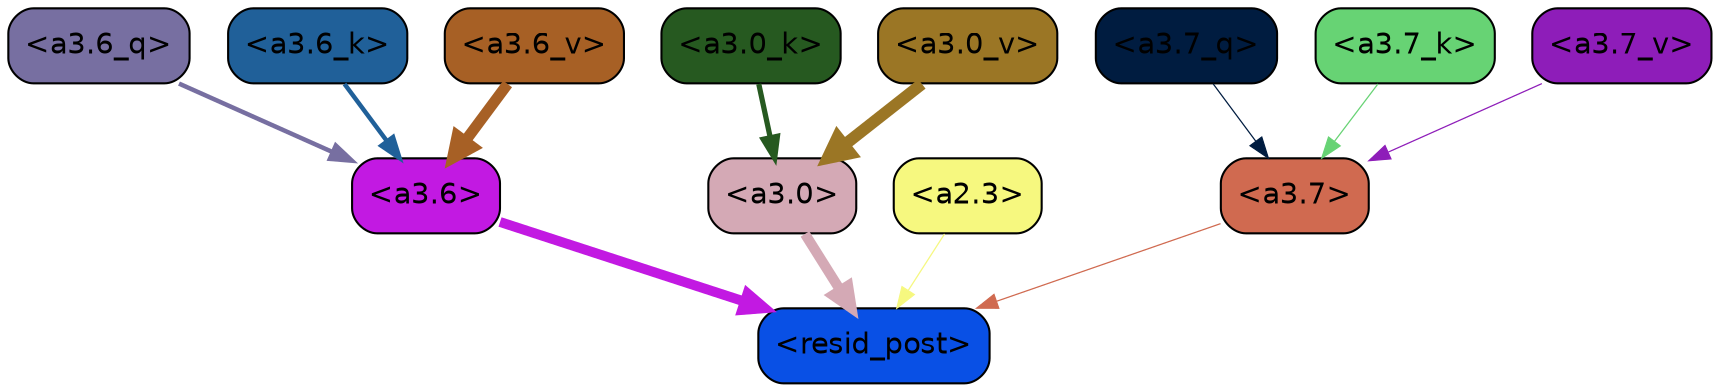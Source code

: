 strict digraph "" {
	graph [bgcolor=transparent,
		layout=dot,
		overlap=false,
		splines=true
	];
	"<a3.7>"	[color=black,
		fillcolor="#d06a50",
		fontname=Helvetica,
		shape=box,
		style="filled, rounded"];
	"<resid_post>"	[color=black,
		fillcolor="#0950e5",
		fontname=Helvetica,
		shape=box,
		style="filled, rounded"];
	"<a3.7>" -> "<resid_post>"	[color="#d06a50",
		penwidth=0.6];
	"<a3.6>"	[color=black,
		fillcolor="#c219e2",
		fontname=Helvetica,
		shape=box,
		style="filled, rounded"];
	"<a3.6>" -> "<resid_post>"	[color="#c219e2",
		penwidth=4.746312499046326];
	"<a3.0>"	[color=black,
		fillcolor="#d4a9b5",
		fontname=Helvetica,
		shape=box,
		style="filled, rounded"];
	"<a3.0>" -> "<resid_post>"	[color="#d4a9b5",
		penwidth=4.896343111991882];
	"<a2.3>"	[color=black,
		fillcolor="#f6f87f",
		fontname=Helvetica,
		shape=box,
		style="filled, rounded"];
	"<a2.3>" -> "<resid_post>"	[color="#f6f87f",
		penwidth=0.6];
	"<a3.7_q>"	[color=black,
		fillcolor="#001c40",
		fontname=Helvetica,
		shape=box,
		style="filled, rounded"];
	"<a3.7_q>" -> "<a3.7>"	[color="#001c40",
		penwidth=0.6];
	"<a3.6_q>"	[color=black,
		fillcolor="#776fa1",
		fontname=Helvetica,
		shape=box,
		style="filled, rounded"];
	"<a3.6_q>" -> "<a3.6>"	[color="#776fa1",
		penwidth=2.160832464694977];
	"<a3.7_k>"	[color=black,
		fillcolor="#67d374",
		fontname=Helvetica,
		shape=box,
		style="filled, rounded"];
	"<a3.7_k>" -> "<a3.7>"	[color="#67d374",
		penwidth=0.6];
	"<a3.6_k>"	[color=black,
		fillcolor="#206099",
		fontname=Helvetica,
		shape=box,
		style="filled, rounded"];
	"<a3.6_k>" -> "<a3.6>"	[color="#206099",
		penwidth=2.13908451795578];
	"<a3.0_k>"	[color=black,
		fillcolor="#265920",
		fontname=Helvetica,
		shape=box,
		style="filled, rounded"];
	"<a3.0_k>" -> "<a3.0>"	[color="#265920",
		penwidth=2.520303964614868];
	"<a3.7_v>"	[color=black,
		fillcolor="#8e1db9",
		fontname=Helvetica,
		shape=box,
		style="filled, rounded"];
	"<a3.7_v>" -> "<a3.7>"	[color="#8e1db9",
		penwidth=0.6];
	"<a3.6_v>"	[color=black,
		fillcolor="#a76025",
		fontname=Helvetica,
		shape=box,
		style="filled, rounded"];
	"<a3.6_v>" -> "<a3.6>"	[color="#a76025",
		penwidth=5.297133803367615];
	"<a3.0_v>"	[color=black,
		fillcolor="#9b7625",
		fontname=Helvetica,
		shape=box,
		style="filled, rounded"];
	"<a3.0_v>" -> "<a3.0>"	[color="#9b7625",
		penwidth=5.680712580680847];
}
